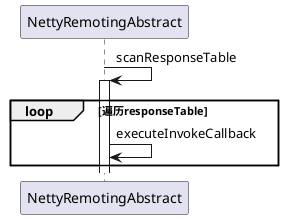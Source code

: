 @startuml
NettyRemotingAbstract ->NettyRemotingAbstract:scanResponseTable
activate NettyRemotingAbstract
loop 遍历responseTable
NettyRemotingAbstract ->NettyRemotingAbstract: executeInvokeCallback

end

@enduml